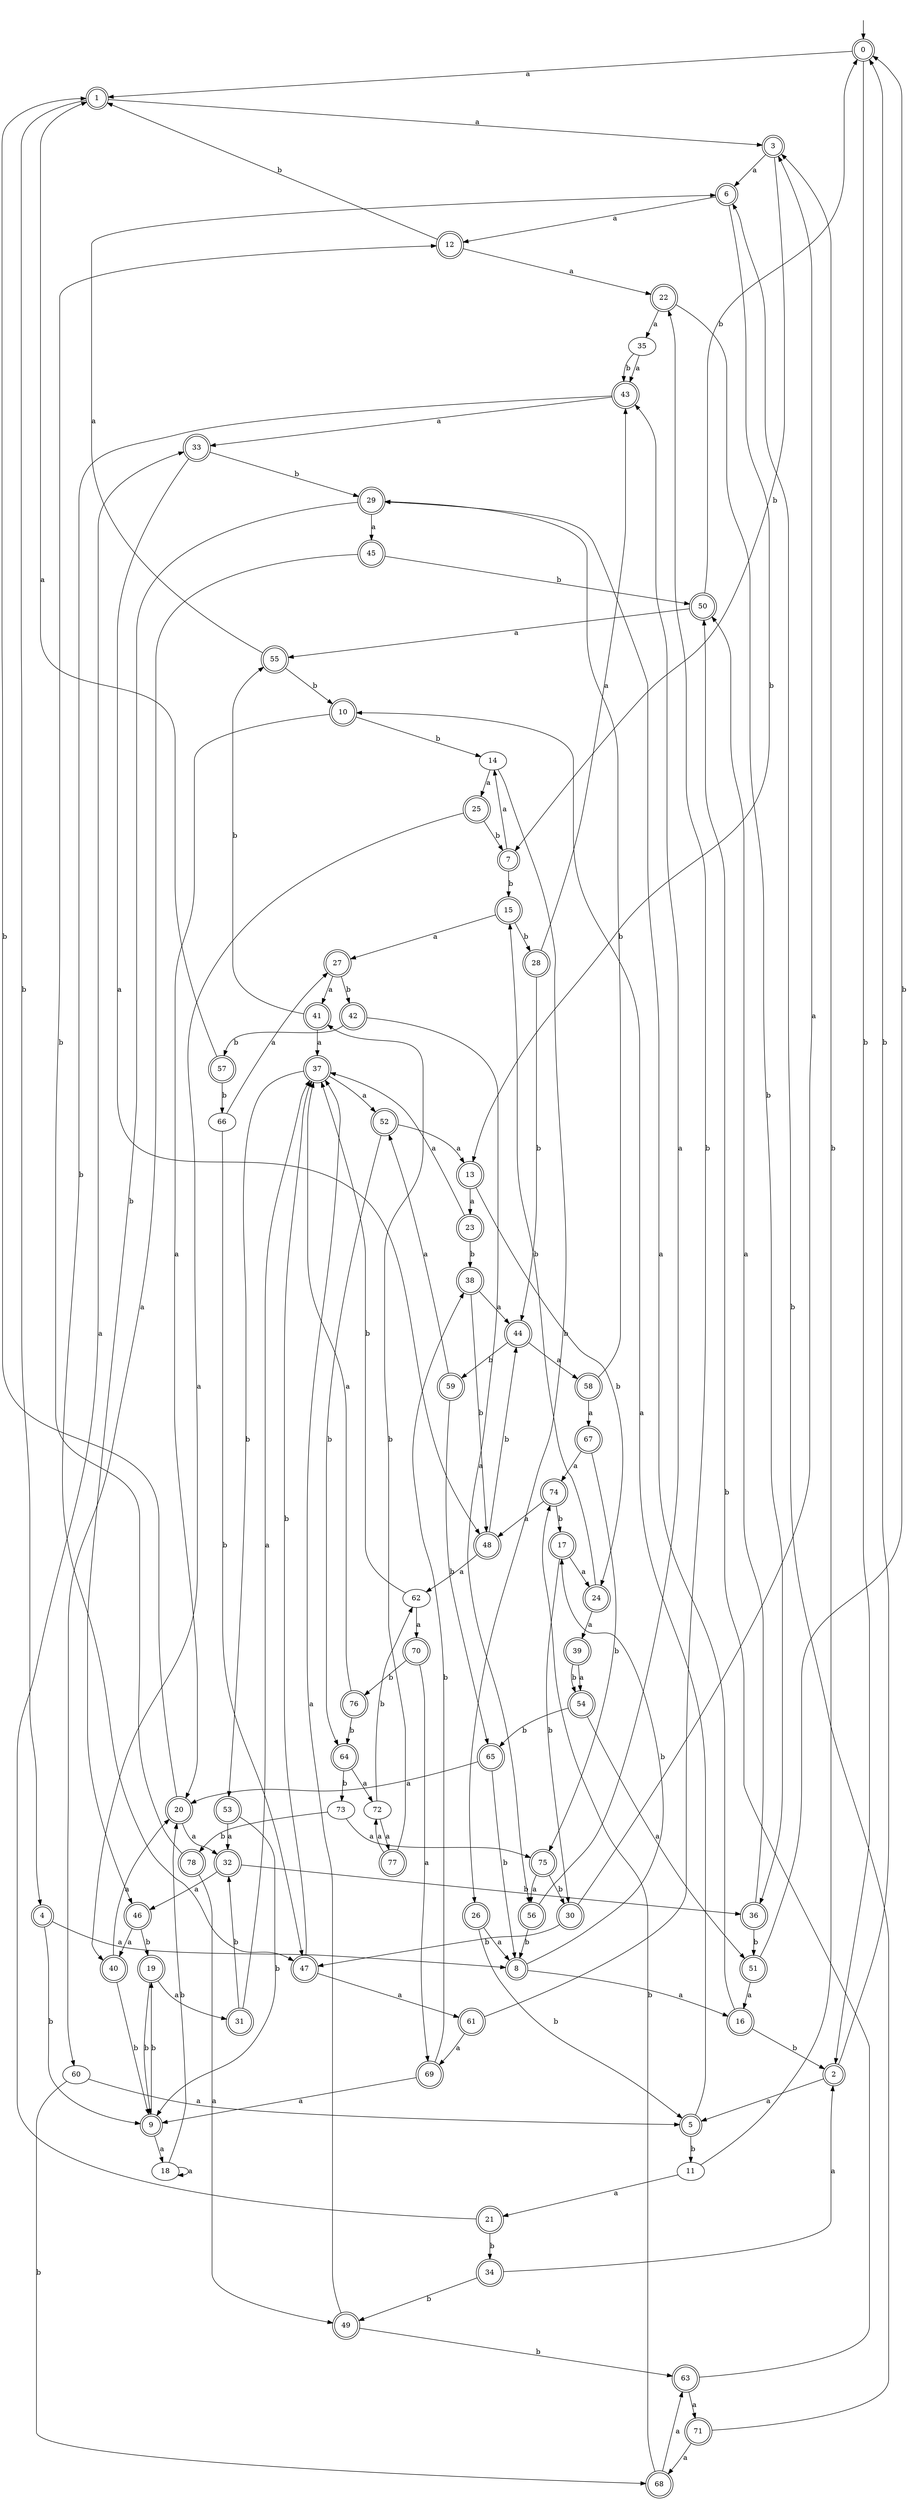 digraph RandomDFA {
  __start0 [label="", shape=none];
  __start0 -> 0 [label=""];
  0 [shape=circle] [shape=doublecircle]
  0 -> 1 [label="a"]
  0 -> 2 [label="b"]
  1 [shape=doublecircle]
  1 -> 3 [label="a"]
  1 -> 4 [label="b"]
  2 [shape=doublecircle]
  2 -> 5 [label="a"]
  2 -> 0 [label="b"]
  3 [shape=doublecircle]
  3 -> 6 [label="a"]
  3 -> 7 [label="b"]
  4 [shape=doublecircle]
  4 -> 8 [label="a"]
  4 -> 9 [label="b"]
  5 [shape=doublecircle]
  5 -> 10 [label="a"]
  5 -> 11 [label="b"]
  6 [shape=doublecircle]
  6 -> 12 [label="a"]
  6 -> 13 [label="b"]
  7 [shape=doublecircle]
  7 -> 14 [label="a"]
  7 -> 15 [label="b"]
  8 [shape=doublecircle]
  8 -> 16 [label="a"]
  8 -> 17 [label="b"]
  9 [shape=doublecircle]
  9 -> 18 [label="a"]
  9 -> 19 [label="b"]
  10 [shape=doublecircle]
  10 -> 20 [label="a"]
  10 -> 14 [label="b"]
  11
  11 -> 21 [label="a"]
  11 -> 3 [label="b"]
  12 [shape=doublecircle]
  12 -> 22 [label="a"]
  12 -> 1 [label="b"]
  13 [shape=doublecircle]
  13 -> 23 [label="a"]
  13 -> 24 [label="b"]
  14
  14 -> 25 [label="a"]
  14 -> 26 [label="b"]
  15 [shape=doublecircle]
  15 -> 27 [label="a"]
  15 -> 28 [label="b"]
  16 [shape=doublecircle]
  16 -> 29 [label="a"]
  16 -> 2 [label="b"]
  17 [shape=doublecircle]
  17 -> 24 [label="a"]
  17 -> 30 [label="b"]
  18
  18 -> 18 [label="a"]
  18 -> 20 [label="b"]
  19 [shape=doublecircle]
  19 -> 31 [label="a"]
  19 -> 9 [label="b"]
  20 [shape=doublecircle]
  20 -> 32 [label="a"]
  20 -> 1 [label="b"]
  21 [shape=doublecircle]
  21 -> 33 [label="a"]
  21 -> 34 [label="b"]
  22 [shape=doublecircle]
  22 -> 35 [label="a"]
  22 -> 36 [label="b"]
  23 [shape=doublecircle]
  23 -> 37 [label="a"]
  23 -> 38 [label="b"]
  24 [shape=doublecircle]
  24 -> 39 [label="a"]
  24 -> 15 [label="b"]
  25 [shape=doublecircle]
  25 -> 40 [label="a"]
  25 -> 7 [label="b"]
  26 [shape=doublecircle]
  26 -> 8 [label="a"]
  26 -> 5 [label="b"]
  27 [shape=doublecircle]
  27 -> 41 [label="a"]
  27 -> 42 [label="b"]
  28 [shape=doublecircle]
  28 -> 43 [label="a"]
  28 -> 44 [label="b"]
  29 [shape=doublecircle]
  29 -> 45 [label="a"]
  29 -> 46 [label="b"]
  30 [shape=doublecircle]
  30 -> 3 [label="a"]
  30 -> 47 [label="b"]
  31 [shape=doublecircle]
  31 -> 37 [label="a"]
  31 -> 32 [label="b"]
  32 [shape=doublecircle]
  32 -> 46 [label="a"]
  32 -> 36 [label="b"]
  33 [shape=doublecircle]
  33 -> 48 [label="a"]
  33 -> 29 [label="b"]
  34 [shape=doublecircle]
  34 -> 2 [label="a"]
  34 -> 49 [label="b"]
  35
  35 -> 43 [label="a"]
  35 -> 43 [label="b"]
  36 [shape=doublecircle]
  36 -> 50 [label="a"]
  36 -> 51 [label="b"]
  37 [shape=doublecircle]
  37 -> 52 [label="a"]
  37 -> 53 [label="b"]
  38 [shape=doublecircle]
  38 -> 44 [label="a"]
  38 -> 48 [label="b"]
  39 [shape=doublecircle]
  39 -> 54 [label="a"]
  39 -> 54 [label="b"]
  40 [shape=doublecircle]
  40 -> 20 [label="a"]
  40 -> 9 [label="b"]
  41 [shape=doublecircle]
  41 -> 37 [label="a"]
  41 -> 55 [label="b"]
  42 [shape=doublecircle]
  42 -> 56 [label="a"]
  42 -> 57 [label="b"]
  43 [shape=doublecircle]
  43 -> 33 [label="a"]
  43 -> 47 [label="b"]
  44 [shape=doublecircle]
  44 -> 58 [label="a"]
  44 -> 59 [label="b"]
  45 [shape=doublecircle]
  45 -> 60 [label="a"]
  45 -> 50 [label="b"]
  46 [shape=doublecircle]
  46 -> 40 [label="a"]
  46 -> 19 [label="b"]
  47 [shape=doublecircle]
  47 -> 61 [label="a"]
  47 -> 37 [label="b"]
  48 [shape=doublecircle]
  48 -> 62 [label="a"]
  48 -> 44 [label="b"]
  49 [shape=doublecircle]
  49 -> 37 [label="a"]
  49 -> 63 [label="b"]
  50 [shape=doublecircle]
  50 -> 55 [label="a"]
  50 -> 0 [label="b"]
  51 [shape=doublecircle]
  51 -> 16 [label="a"]
  51 -> 0 [label="b"]
  52 [shape=doublecircle]
  52 -> 13 [label="a"]
  52 -> 64 [label="b"]
  53 [shape=doublecircle]
  53 -> 32 [label="a"]
  53 -> 9 [label="b"]
  54 [shape=doublecircle]
  54 -> 51 [label="a"]
  54 -> 65 [label="b"]
  55 [shape=doublecircle]
  55 -> 6 [label="a"]
  55 -> 10 [label="b"]
  56 [shape=doublecircle]
  56 -> 43 [label="a"]
  56 -> 8 [label="b"]
  57 [shape=doublecircle]
  57 -> 1 [label="a"]
  57 -> 66 [label="b"]
  58 [shape=doublecircle]
  58 -> 67 [label="a"]
  58 -> 29 [label="b"]
  59 [shape=doublecircle]
  59 -> 52 [label="a"]
  59 -> 65 [label="b"]
  60
  60 -> 5 [label="a"]
  60 -> 68 [label="b"]
  61 [shape=doublecircle]
  61 -> 69 [label="a"]
  61 -> 22 [label="b"]
  62
  62 -> 70 [label="a"]
  62 -> 37 [label="b"]
  63 [shape=doublecircle]
  63 -> 71 [label="a"]
  63 -> 50 [label="b"]
  64 [shape=doublecircle]
  64 -> 72 [label="a"]
  64 -> 73 [label="b"]
  65 [shape=doublecircle]
  65 -> 20 [label="a"]
  65 -> 8 [label="b"]
  66
  66 -> 27 [label="a"]
  66 -> 47 [label="b"]
  67 [shape=doublecircle]
  67 -> 74 [label="a"]
  67 -> 75 [label="b"]
  68 [shape=doublecircle]
  68 -> 63 [label="a"]
  68 -> 74 [label="b"]
  69 [shape=doublecircle]
  69 -> 9 [label="a"]
  69 -> 38 [label="b"]
  70 [shape=doublecircle]
  70 -> 69 [label="a"]
  70 -> 76 [label="b"]
  71 [shape=doublecircle]
  71 -> 68 [label="a"]
  71 -> 6 [label="b"]
  72
  72 -> 77 [label="a"]
  72 -> 62 [label="b"]
  73
  73 -> 75 [label="a"]
  73 -> 78 [label="b"]
  74 [shape=doublecircle]
  74 -> 48 [label="a"]
  74 -> 17 [label="b"]
  75 [shape=doublecircle]
  75 -> 56 [label="a"]
  75 -> 30 [label="b"]
  76 [shape=doublecircle]
  76 -> 37 [label="a"]
  76 -> 64 [label="b"]
  77 [shape=doublecircle]
  77 -> 72 [label="a"]
  77 -> 41 [label="b"]
  78 [shape=doublecircle]
  78 -> 49 [label="a"]
  78 -> 12 [label="b"]
}
